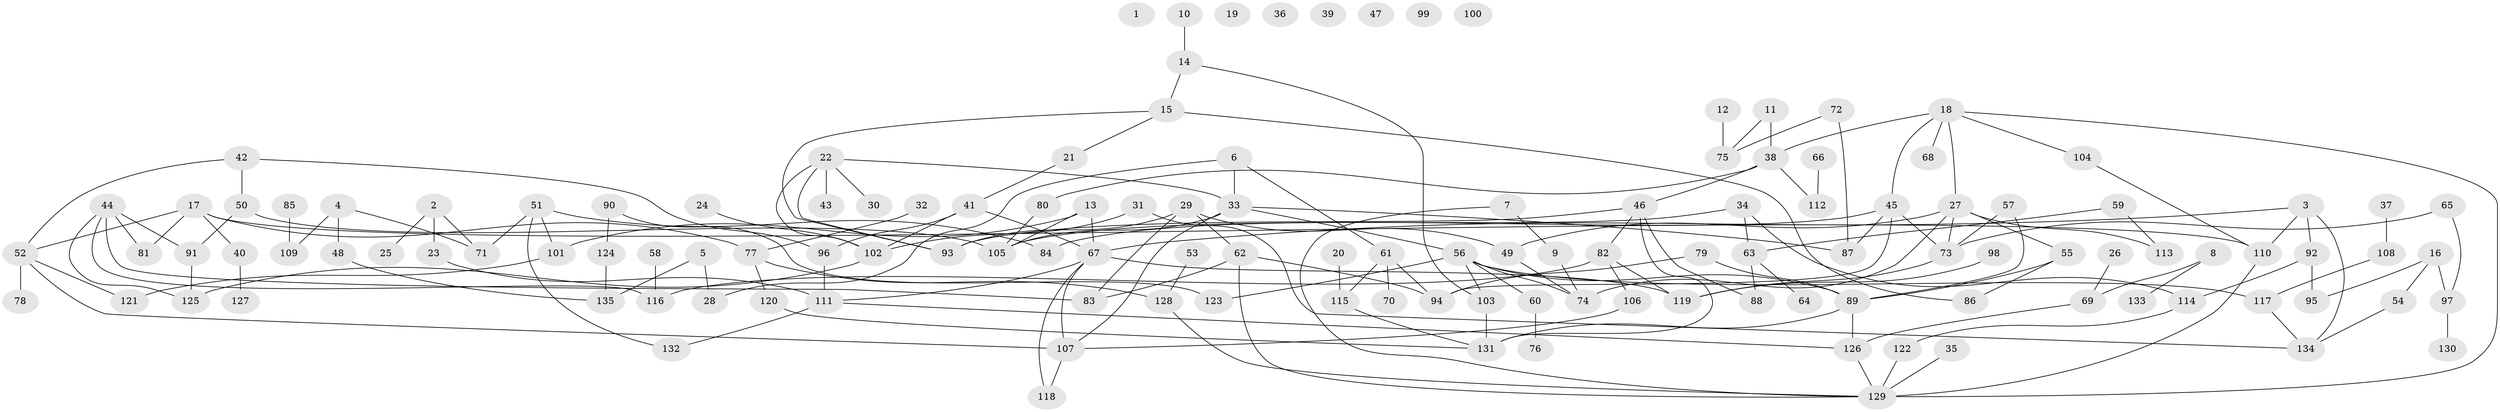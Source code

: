 // coarse degree distribution, {0: 0.07777777777777778, 2: 0.23333333333333334, 6: 0.05555555555555555, 3: 0.12222222222222222, 1: 0.2, 4: 0.14444444444444443, 5: 0.1, 9: 0.03333333333333333, 7: 0.03333333333333333}
// Generated by graph-tools (version 1.1) at 2025/41/03/06/25 10:41:22]
// undirected, 135 vertices, 183 edges
graph export_dot {
graph [start="1"]
  node [color=gray90,style=filled];
  1;
  2;
  3;
  4;
  5;
  6;
  7;
  8;
  9;
  10;
  11;
  12;
  13;
  14;
  15;
  16;
  17;
  18;
  19;
  20;
  21;
  22;
  23;
  24;
  25;
  26;
  27;
  28;
  29;
  30;
  31;
  32;
  33;
  34;
  35;
  36;
  37;
  38;
  39;
  40;
  41;
  42;
  43;
  44;
  45;
  46;
  47;
  48;
  49;
  50;
  51;
  52;
  53;
  54;
  55;
  56;
  57;
  58;
  59;
  60;
  61;
  62;
  63;
  64;
  65;
  66;
  67;
  68;
  69;
  70;
  71;
  72;
  73;
  74;
  75;
  76;
  77;
  78;
  79;
  80;
  81;
  82;
  83;
  84;
  85;
  86;
  87;
  88;
  89;
  90;
  91;
  92;
  93;
  94;
  95;
  96;
  97;
  98;
  99;
  100;
  101;
  102;
  103;
  104;
  105;
  106;
  107;
  108;
  109;
  110;
  111;
  112;
  113;
  114;
  115;
  116;
  117;
  118;
  119;
  120;
  121;
  122;
  123;
  124;
  125;
  126;
  127;
  128;
  129;
  130;
  131;
  132;
  133;
  134;
  135;
  2 -- 23;
  2 -- 25;
  2 -- 71;
  3 -- 67;
  3 -- 92;
  3 -- 110;
  3 -- 134;
  4 -- 48;
  4 -- 71;
  4 -- 109;
  5 -- 28;
  5 -- 135;
  6 -- 28;
  6 -- 33;
  6 -- 61;
  7 -- 9;
  7 -- 129;
  8 -- 69;
  8 -- 133;
  9 -- 74;
  10 -- 14;
  11 -- 38;
  11 -- 75;
  12 -- 75;
  13 -- 67;
  13 -- 101;
  13 -- 105;
  14 -- 15;
  14 -- 103;
  15 -- 21;
  15 -- 86;
  15 -- 93;
  16 -- 54;
  16 -- 95;
  16 -- 97;
  17 -- 40;
  17 -- 52;
  17 -- 77;
  17 -- 81;
  17 -- 110;
  18 -- 27;
  18 -- 38;
  18 -- 45;
  18 -- 68;
  18 -- 104;
  18 -- 129;
  20 -- 115;
  21 -- 41;
  22 -- 30;
  22 -- 33;
  22 -- 43;
  22 -- 93;
  22 -- 102;
  23 -- 111;
  24 -- 102;
  26 -- 69;
  27 -- 49;
  27 -- 55;
  27 -- 73;
  27 -- 74;
  27 -- 113;
  29 -- 49;
  29 -- 62;
  29 -- 83;
  29 -- 93;
  31 -- 102;
  31 -- 134;
  32 -- 77;
  33 -- 56;
  33 -- 87;
  33 -- 105;
  33 -- 107;
  34 -- 63;
  34 -- 105;
  34 -- 114;
  35 -- 129;
  37 -- 108;
  38 -- 46;
  38 -- 80;
  38 -- 112;
  40 -- 127;
  41 -- 67;
  41 -- 96;
  41 -- 102;
  42 -- 50;
  42 -- 52;
  42 -- 96;
  44 -- 81;
  44 -- 83;
  44 -- 91;
  44 -- 116;
  44 -- 125;
  45 -- 73;
  45 -- 84;
  45 -- 87;
  45 -- 94;
  46 -- 82;
  46 -- 88;
  46 -- 93;
  46 -- 131;
  48 -- 135;
  49 -- 74;
  50 -- 91;
  50 -- 105;
  51 -- 71;
  51 -- 84;
  51 -- 101;
  51 -- 132;
  52 -- 78;
  52 -- 107;
  52 -- 121;
  53 -- 128;
  54 -- 134;
  55 -- 86;
  55 -- 89;
  56 -- 60;
  56 -- 74;
  56 -- 89;
  56 -- 103;
  56 -- 117;
  56 -- 123;
  57 -- 73;
  57 -- 89;
  58 -- 116;
  59 -- 63;
  59 -- 113;
  60 -- 76;
  61 -- 70;
  61 -- 94;
  61 -- 115;
  62 -- 83;
  62 -- 94;
  62 -- 129;
  63 -- 64;
  63 -- 88;
  65 -- 73;
  65 -- 97;
  66 -- 112;
  67 -- 107;
  67 -- 111;
  67 -- 118;
  67 -- 119;
  69 -- 126;
  72 -- 75;
  72 -- 87;
  73 -- 119;
  77 -- 120;
  77 -- 128;
  79 -- 89;
  79 -- 94;
  80 -- 105;
  82 -- 106;
  82 -- 116;
  82 -- 119;
  85 -- 109;
  89 -- 126;
  89 -- 131;
  90 -- 123;
  90 -- 124;
  91 -- 125;
  92 -- 95;
  92 -- 114;
  96 -- 111;
  97 -- 130;
  98 -- 119;
  101 -- 121;
  102 -- 125;
  103 -- 131;
  104 -- 110;
  106 -- 107;
  107 -- 118;
  108 -- 117;
  110 -- 129;
  111 -- 126;
  111 -- 132;
  114 -- 122;
  115 -- 131;
  117 -- 134;
  120 -- 131;
  122 -- 129;
  124 -- 135;
  126 -- 129;
  128 -- 129;
}
